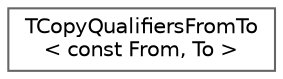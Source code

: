 digraph "Graphical Class Hierarchy"
{
 // INTERACTIVE_SVG=YES
 // LATEX_PDF_SIZE
  bgcolor="transparent";
  edge [fontname=Helvetica,fontsize=10,labelfontname=Helvetica,labelfontsize=10];
  node [fontname=Helvetica,fontsize=10,shape=box,height=0.2,width=0.4];
  rankdir="LR";
  Node0 [id="Node000000",label="TCopyQualifiersFromTo\l\< const From, To \>",height=0.2,width=0.4,color="grey40", fillcolor="white", style="filled",URL="$dc/d80/structTCopyQualifiersFromTo_3_01const_01From_00_01To_01_4.html",tooltip=" "];
}
